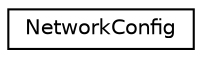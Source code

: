 digraph G
{
  edge [fontname="Helvetica",fontsize="10",labelfontname="Helvetica",labelfontsize="10"];
  node [fontname="Helvetica",fontsize="10",shape=record];
  rankdir=LR;
  Node1 [label="NetworkConfig",height=0.2,width=0.4,color="black", fillcolor="white", style="filled",URL="$struct_network_config.html"];
}
